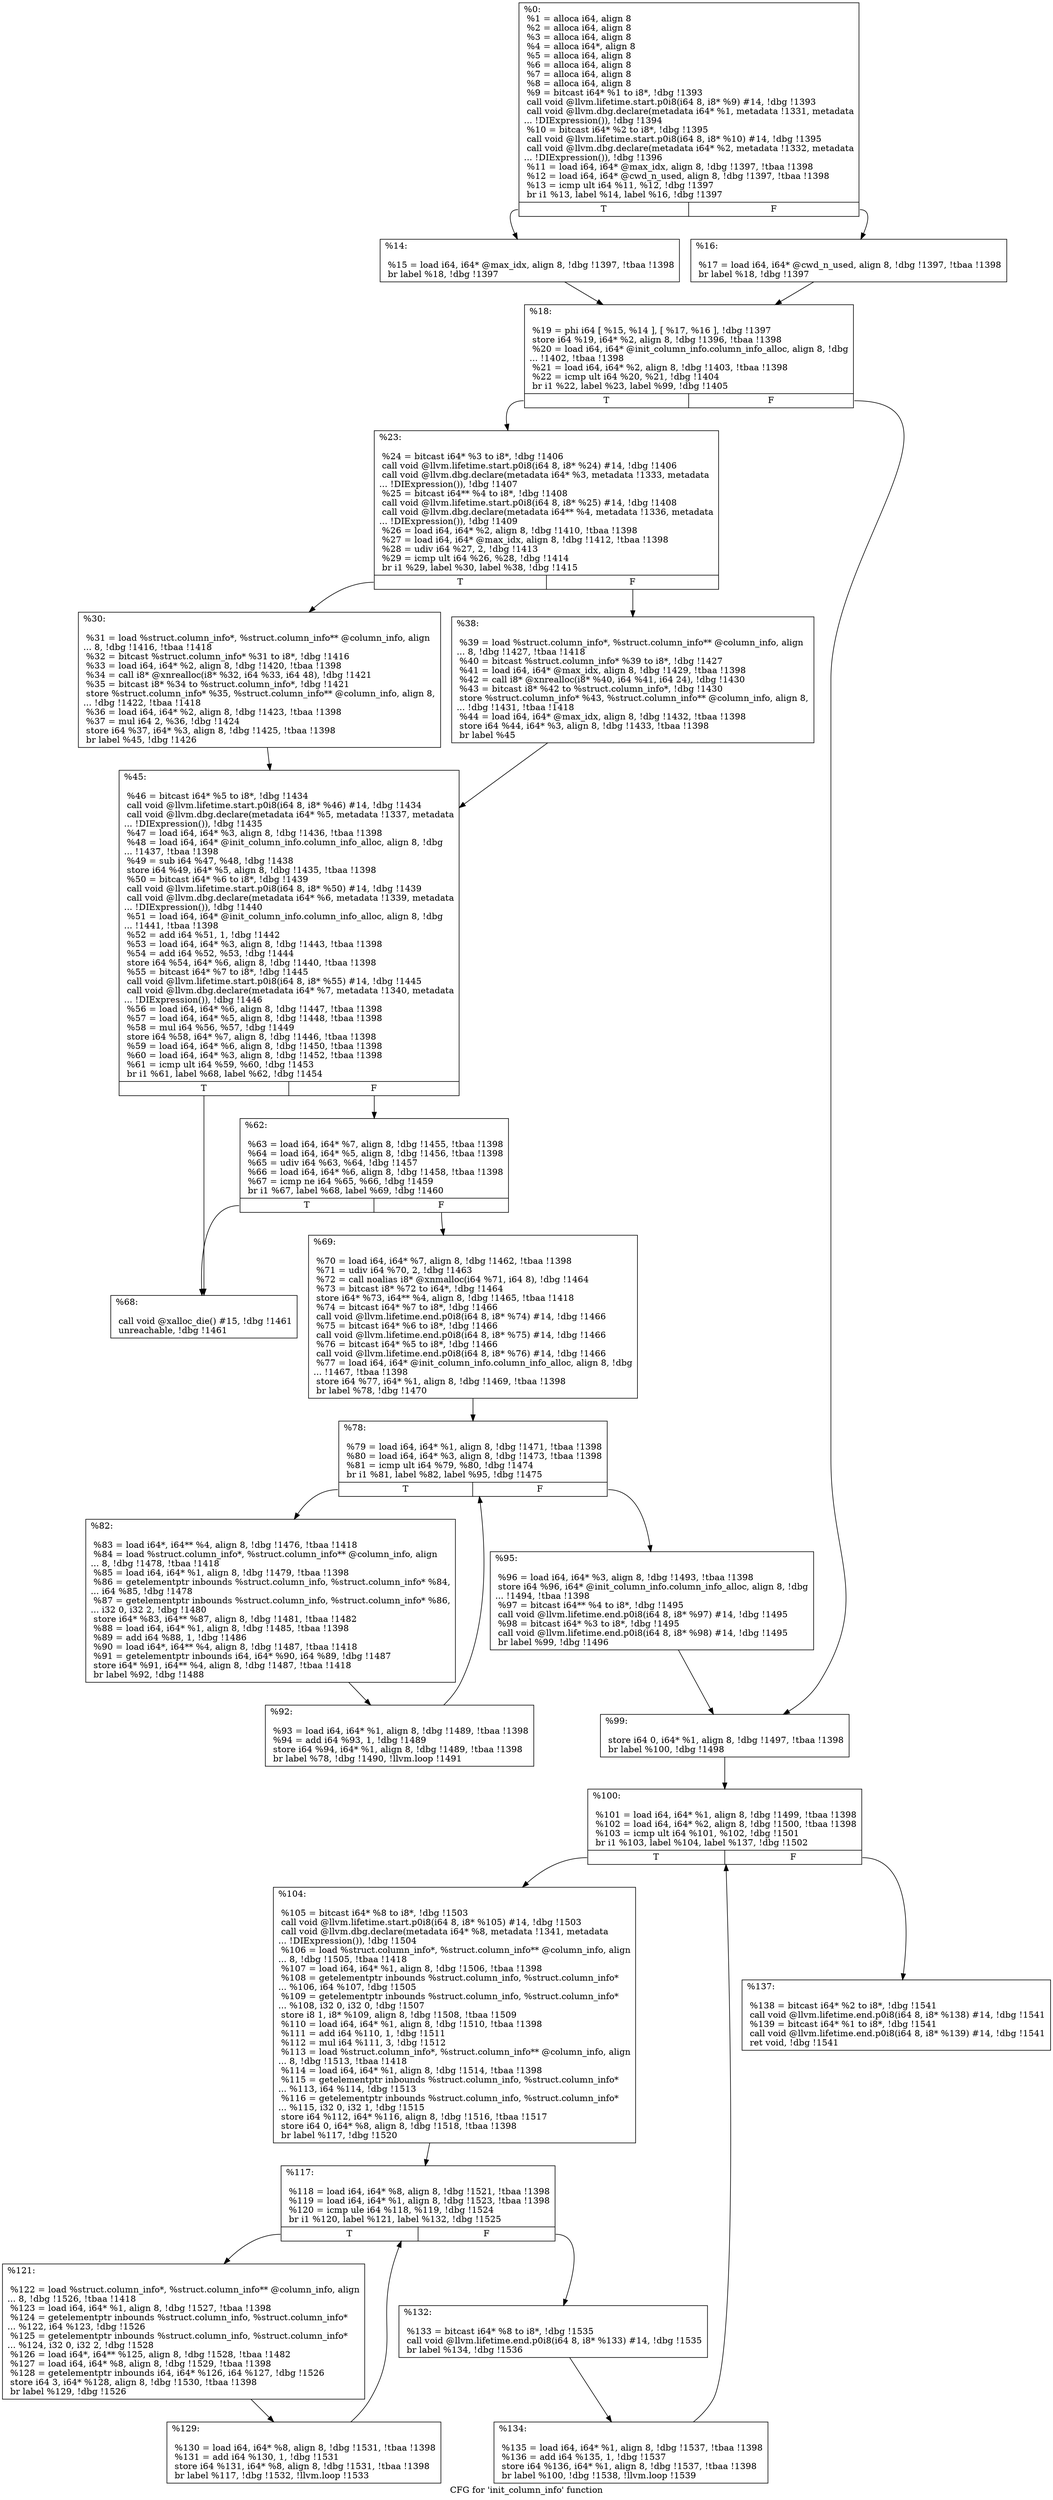 digraph "CFG for 'init_column_info' function" {
	label="CFG for 'init_column_info' function";

	Node0x23ece40 [shape=record,label="{%0:\l  %1 = alloca i64, align 8\l  %2 = alloca i64, align 8\l  %3 = alloca i64, align 8\l  %4 = alloca i64*, align 8\l  %5 = alloca i64, align 8\l  %6 = alloca i64, align 8\l  %7 = alloca i64, align 8\l  %8 = alloca i64, align 8\l  %9 = bitcast i64* %1 to i8*, !dbg !1393\l  call void @llvm.lifetime.start.p0i8(i64 8, i8* %9) #14, !dbg !1393\l  call void @llvm.dbg.declare(metadata i64* %1, metadata !1331, metadata\l... !DIExpression()), !dbg !1394\l  %10 = bitcast i64* %2 to i8*, !dbg !1395\l  call void @llvm.lifetime.start.p0i8(i64 8, i8* %10) #14, !dbg !1395\l  call void @llvm.dbg.declare(metadata i64* %2, metadata !1332, metadata\l... !DIExpression()), !dbg !1396\l  %11 = load i64, i64* @max_idx, align 8, !dbg !1397, !tbaa !1398\l  %12 = load i64, i64* @cwd_n_used, align 8, !dbg !1397, !tbaa !1398\l  %13 = icmp ult i64 %11, %12, !dbg !1397\l  br i1 %13, label %14, label %16, !dbg !1397\l|{<s0>T|<s1>F}}"];
	Node0x23ece40:s0 -> Node0x23ed170;
	Node0x23ece40:s1 -> Node0x23eeeb0;
	Node0x23ed170 [shape=record,label="{%14:\l\l  %15 = load i64, i64* @max_idx, align 8, !dbg !1397, !tbaa !1398\l  br label %18, !dbg !1397\l}"];
	Node0x23ed170 -> Node0x23eef00;
	Node0x23eeeb0 [shape=record,label="{%16:\l\l  %17 = load i64, i64* @cwd_n_used, align 8, !dbg !1397, !tbaa !1398\l  br label %18, !dbg !1397\l}"];
	Node0x23eeeb0 -> Node0x23eef00;
	Node0x23eef00 [shape=record,label="{%18:\l\l  %19 = phi i64 [ %15, %14 ], [ %17, %16 ], !dbg !1397\l  store i64 %19, i64* %2, align 8, !dbg !1396, !tbaa !1398\l  %20 = load i64, i64* @init_column_info.column_info_alloc, align 8, !dbg\l... !1402, !tbaa !1398\l  %21 = load i64, i64* %2, align 8, !dbg !1403, !tbaa !1398\l  %22 = icmp ult i64 %20, %21, !dbg !1404\l  br i1 %22, label %23, label %99, !dbg !1405\l|{<s0>T|<s1>F}}"];
	Node0x23eef00:s0 -> Node0x23eef50;
	Node0x23eef00:s1 -> Node0x23ef2c0;
	Node0x23eef50 [shape=record,label="{%23:\l\l  %24 = bitcast i64* %3 to i8*, !dbg !1406\l  call void @llvm.lifetime.start.p0i8(i64 8, i8* %24) #14, !dbg !1406\l  call void @llvm.dbg.declare(metadata i64* %3, metadata !1333, metadata\l... !DIExpression()), !dbg !1407\l  %25 = bitcast i64** %4 to i8*, !dbg !1408\l  call void @llvm.lifetime.start.p0i8(i64 8, i8* %25) #14, !dbg !1408\l  call void @llvm.dbg.declare(metadata i64** %4, metadata !1336, metadata\l... !DIExpression()), !dbg !1409\l  %26 = load i64, i64* %2, align 8, !dbg !1410, !tbaa !1398\l  %27 = load i64, i64* @max_idx, align 8, !dbg !1412, !tbaa !1398\l  %28 = udiv i64 %27, 2, !dbg !1413\l  %29 = icmp ult i64 %26, %28, !dbg !1414\l  br i1 %29, label %30, label %38, !dbg !1415\l|{<s0>T|<s1>F}}"];
	Node0x23eef50:s0 -> Node0x23eefa0;
	Node0x23eef50:s1 -> Node0x23eeff0;
	Node0x23eefa0 [shape=record,label="{%30:\l\l  %31 = load %struct.column_info*, %struct.column_info** @column_info, align\l... 8, !dbg !1416, !tbaa !1418\l  %32 = bitcast %struct.column_info* %31 to i8*, !dbg !1416\l  %33 = load i64, i64* %2, align 8, !dbg !1420, !tbaa !1398\l  %34 = call i8* @xnrealloc(i8* %32, i64 %33, i64 48), !dbg !1421\l  %35 = bitcast i8* %34 to %struct.column_info*, !dbg !1421\l  store %struct.column_info* %35, %struct.column_info** @column_info, align 8,\l... !dbg !1422, !tbaa !1418\l  %36 = load i64, i64* %2, align 8, !dbg !1423, !tbaa !1398\l  %37 = mul i64 2, %36, !dbg !1424\l  store i64 %37, i64* %3, align 8, !dbg !1425, !tbaa !1398\l  br label %45, !dbg !1426\l}"];
	Node0x23eefa0 -> Node0x23ef040;
	Node0x23eeff0 [shape=record,label="{%38:\l\l  %39 = load %struct.column_info*, %struct.column_info** @column_info, align\l... 8, !dbg !1427, !tbaa !1418\l  %40 = bitcast %struct.column_info* %39 to i8*, !dbg !1427\l  %41 = load i64, i64* @max_idx, align 8, !dbg !1429, !tbaa !1398\l  %42 = call i8* @xnrealloc(i8* %40, i64 %41, i64 24), !dbg !1430\l  %43 = bitcast i8* %42 to %struct.column_info*, !dbg !1430\l  store %struct.column_info* %43, %struct.column_info** @column_info, align 8,\l... !dbg !1431, !tbaa !1418\l  %44 = load i64, i64* @max_idx, align 8, !dbg !1432, !tbaa !1398\l  store i64 %44, i64* %3, align 8, !dbg !1433, !tbaa !1398\l  br label %45\l}"];
	Node0x23eeff0 -> Node0x23ef040;
	Node0x23ef040 [shape=record,label="{%45:\l\l  %46 = bitcast i64* %5 to i8*, !dbg !1434\l  call void @llvm.lifetime.start.p0i8(i64 8, i8* %46) #14, !dbg !1434\l  call void @llvm.dbg.declare(metadata i64* %5, metadata !1337, metadata\l... !DIExpression()), !dbg !1435\l  %47 = load i64, i64* %3, align 8, !dbg !1436, !tbaa !1398\l  %48 = load i64, i64* @init_column_info.column_info_alloc, align 8, !dbg\l... !1437, !tbaa !1398\l  %49 = sub i64 %47, %48, !dbg !1438\l  store i64 %49, i64* %5, align 8, !dbg !1435, !tbaa !1398\l  %50 = bitcast i64* %6 to i8*, !dbg !1439\l  call void @llvm.lifetime.start.p0i8(i64 8, i8* %50) #14, !dbg !1439\l  call void @llvm.dbg.declare(metadata i64* %6, metadata !1339, metadata\l... !DIExpression()), !dbg !1440\l  %51 = load i64, i64* @init_column_info.column_info_alloc, align 8, !dbg\l... !1441, !tbaa !1398\l  %52 = add i64 %51, 1, !dbg !1442\l  %53 = load i64, i64* %3, align 8, !dbg !1443, !tbaa !1398\l  %54 = add i64 %52, %53, !dbg !1444\l  store i64 %54, i64* %6, align 8, !dbg !1440, !tbaa !1398\l  %55 = bitcast i64* %7 to i8*, !dbg !1445\l  call void @llvm.lifetime.start.p0i8(i64 8, i8* %55) #14, !dbg !1445\l  call void @llvm.dbg.declare(metadata i64* %7, metadata !1340, metadata\l... !DIExpression()), !dbg !1446\l  %56 = load i64, i64* %6, align 8, !dbg !1447, !tbaa !1398\l  %57 = load i64, i64* %5, align 8, !dbg !1448, !tbaa !1398\l  %58 = mul i64 %56, %57, !dbg !1449\l  store i64 %58, i64* %7, align 8, !dbg !1446, !tbaa !1398\l  %59 = load i64, i64* %6, align 8, !dbg !1450, !tbaa !1398\l  %60 = load i64, i64* %3, align 8, !dbg !1452, !tbaa !1398\l  %61 = icmp ult i64 %59, %60, !dbg !1453\l  br i1 %61, label %68, label %62, !dbg !1454\l|{<s0>T|<s1>F}}"];
	Node0x23ef040:s0 -> Node0x23ef0e0;
	Node0x23ef040:s1 -> Node0x23ef090;
	Node0x23ef090 [shape=record,label="{%62:\l\l  %63 = load i64, i64* %7, align 8, !dbg !1455, !tbaa !1398\l  %64 = load i64, i64* %5, align 8, !dbg !1456, !tbaa !1398\l  %65 = udiv i64 %63, %64, !dbg !1457\l  %66 = load i64, i64* %6, align 8, !dbg !1458, !tbaa !1398\l  %67 = icmp ne i64 %65, %66, !dbg !1459\l  br i1 %67, label %68, label %69, !dbg !1460\l|{<s0>T|<s1>F}}"];
	Node0x23ef090:s0 -> Node0x23ef0e0;
	Node0x23ef090:s1 -> Node0x23ef130;
	Node0x23ef0e0 [shape=record,label="{%68:\l\l  call void @xalloc_die() #15, !dbg !1461\l  unreachable, !dbg !1461\l}"];
	Node0x23ef130 [shape=record,label="{%69:\l\l  %70 = load i64, i64* %7, align 8, !dbg !1462, !tbaa !1398\l  %71 = udiv i64 %70, 2, !dbg !1463\l  %72 = call noalias i8* @xnmalloc(i64 %71, i64 8), !dbg !1464\l  %73 = bitcast i8* %72 to i64*, !dbg !1464\l  store i64* %73, i64** %4, align 8, !dbg !1465, !tbaa !1418\l  %74 = bitcast i64* %7 to i8*, !dbg !1466\l  call void @llvm.lifetime.end.p0i8(i64 8, i8* %74) #14, !dbg !1466\l  %75 = bitcast i64* %6 to i8*, !dbg !1466\l  call void @llvm.lifetime.end.p0i8(i64 8, i8* %75) #14, !dbg !1466\l  %76 = bitcast i64* %5 to i8*, !dbg !1466\l  call void @llvm.lifetime.end.p0i8(i64 8, i8* %76) #14, !dbg !1466\l  %77 = load i64, i64* @init_column_info.column_info_alloc, align 8, !dbg\l... !1467, !tbaa !1398\l  store i64 %77, i64* %1, align 8, !dbg !1469, !tbaa !1398\l  br label %78, !dbg !1470\l}"];
	Node0x23ef130 -> Node0x23ef180;
	Node0x23ef180 [shape=record,label="{%78:\l\l  %79 = load i64, i64* %1, align 8, !dbg !1471, !tbaa !1398\l  %80 = load i64, i64* %3, align 8, !dbg !1473, !tbaa !1398\l  %81 = icmp ult i64 %79, %80, !dbg !1474\l  br i1 %81, label %82, label %95, !dbg !1475\l|{<s0>T|<s1>F}}"];
	Node0x23ef180:s0 -> Node0x23ef1d0;
	Node0x23ef180:s1 -> Node0x23ef270;
	Node0x23ef1d0 [shape=record,label="{%82:\l\l  %83 = load i64*, i64** %4, align 8, !dbg !1476, !tbaa !1418\l  %84 = load %struct.column_info*, %struct.column_info** @column_info, align\l... 8, !dbg !1478, !tbaa !1418\l  %85 = load i64, i64* %1, align 8, !dbg !1479, !tbaa !1398\l  %86 = getelementptr inbounds %struct.column_info, %struct.column_info* %84,\l... i64 %85, !dbg !1478\l  %87 = getelementptr inbounds %struct.column_info, %struct.column_info* %86,\l... i32 0, i32 2, !dbg !1480\l  store i64* %83, i64** %87, align 8, !dbg !1481, !tbaa !1482\l  %88 = load i64, i64* %1, align 8, !dbg !1485, !tbaa !1398\l  %89 = add i64 %88, 1, !dbg !1486\l  %90 = load i64*, i64** %4, align 8, !dbg !1487, !tbaa !1418\l  %91 = getelementptr inbounds i64, i64* %90, i64 %89, !dbg !1487\l  store i64* %91, i64** %4, align 8, !dbg !1487, !tbaa !1418\l  br label %92, !dbg !1488\l}"];
	Node0x23ef1d0 -> Node0x23ef220;
	Node0x23ef220 [shape=record,label="{%92:\l\l  %93 = load i64, i64* %1, align 8, !dbg !1489, !tbaa !1398\l  %94 = add i64 %93, 1, !dbg !1489\l  store i64 %94, i64* %1, align 8, !dbg !1489, !tbaa !1398\l  br label %78, !dbg !1490, !llvm.loop !1491\l}"];
	Node0x23ef220 -> Node0x23ef180;
	Node0x23ef270 [shape=record,label="{%95:\l\l  %96 = load i64, i64* %3, align 8, !dbg !1493, !tbaa !1398\l  store i64 %96, i64* @init_column_info.column_info_alloc, align 8, !dbg\l... !1494, !tbaa !1398\l  %97 = bitcast i64** %4 to i8*, !dbg !1495\l  call void @llvm.lifetime.end.p0i8(i64 8, i8* %97) #14, !dbg !1495\l  %98 = bitcast i64* %3 to i8*, !dbg !1495\l  call void @llvm.lifetime.end.p0i8(i64 8, i8* %98) #14, !dbg !1495\l  br label %99, !dbg !1496\l}"];
	Node0x23ef270 -> Node0x23ef2c0;
	Node0x23ef2c0 [shape=record,label="{%99:\l\l  store i64 0, i64* %1, align 8, !dbg !1497, !tbaa !1398\l  br label %100, !dbg !1498\l}"];
	Node0x23ef2c0 -> Node0x23ef310;
	Node0x23ef310 [shape=record,label="{%100:\l\l  %101 = load i64, i64* %1, align 8, !dbg !1499, !tbaa !1398\l  %102 = load i64, i64* %2, align 8, !dbg !1500, !tbaa !1398\l  %103 = icmp ult i64 %101, %102, !dbg !1501\l  br i1 %103, label %104, label %137, !dbg !1502\l|{<s0>T|<s1>F}}"];
	Node0x23ef310:s0 -> Node0x23ef360;
	Node0x23ef310:s1 -> Node0x23ef540;
	Node0x23ef360 [shape=record,label="{%104:\l\l  %105 = bitcast i64* %8 to i8*, !dbg !1503\l  call void @llvm.lifetime.start.p0i8(i64 8, i8* %105) #14, !dbg !1503\l  call void @llvm.dbg.declare(metadata i64* %8, metadata !1341, metadata\l... !DIExpression()), !dbg !1504\l  %106 = load %struct.column_info*, %struct.column_info** @column_info, align\l... 8, !dbg !1505, !tbaa !1418\l  %107 = load i64, i64* %1, align 8, !dbg !1506, !tbaa !1398\l  %108 = getelementptr inbounds %struct.column_info, %struct.column_info*\l... %106, i64 %107, !dbg !1505\l  %109 = getelementptr inbounds %struct.column_info, %struct.column_info*\l... %108, i32 0, i32 0, !dbg !1507\l  store i8 1, i8* %109, align 8, !dbg !1508, !tbaa !1509\l  %110 = load i64, i64* %1, align 8, !dbg !1510, !tbaa !1398\l  %111 = add i64 %110, 1, !dbg !1511\l  %112 = mul i64 %111, 3, !dbg !1512\l  %113 = load %struct.column_info*, %struct.column_info** @column_info, align\l... 8, !dbg !1513, !tbaa !1418\l  %114 = load i64, i64* %1, align 8, !dbg !1514, !tbaa !1398\l  %115 = getelementptr inbounds %struct.column_info, %struct.column_info*\l... %113, i64 %114, !dbg !1513\l  %116 = getelementptr inbounds %struct.column_info, %struct.column_info*\l... %115, i32 0, i32 1, !dbg !1515\l  store i64 %112, i64* %116, align 8, !dbg !1516, !tbaa !1517\l  store i64 0, i64* %8, align 8, !dbg !1518, !tbaa !1398\l  br label %117, !dbg !1520\l}"];
	Node0x23ef360 -> Node0x23ef3b0;
	Node0x23ef3b0 [shape=record,label="{%117:\l\l  %118 = load i64, i64* %8, align 8, !dbg !1521, !tbaa !1398\l  %119 = load i64, i64* %1, align 8, !dbg !1523, !tbaa !1398\l  %120 = icmp ule i64 %118, %119, !dbg !1524\l  br i1 %120, label %121, label %132, !dbg !1525\l|{<s0>T|<s1>F}}"];
	Node0x23ef3b0:s0 -> Node0x23ef400;
	Node0x23ef3b0:s1 -> Node0x23ef4a0;
	Node0x23ef400 [shape=record,label="{%121:\l\l  %122 = load %struct.column_info*, %struct.column_info** @column_info, align\l... 8, !dbg !1526, !tbaa !1418\l  %123 = load i64, i64* %1, align 8, !dbg !1527, !tbaa !1398\l  %124 = getelementptr inbounds %struct.column_info, %struct.column_info*\l... %122, i64 %123, !dbg !1526\l  %125 = getelementptr inbounds %struct.column_info, %struct.column_info*\l... %124, i32 0, i32 2, !dbg !1528\l  %126 = load i64*, i64** %125, align 8, !dbg !1528, !tbaa !1482\l  %127 = load i64, i64* %8, align 8, !dbg !1529, !tbaa !1398\l  %128 = getelementptr inbounds i64, i64* %126, i64 %127, !dbg !1526\l  store i64 3, i64* %128, align 8, !dbg !1530, !tbaa !1398\l  br label %129, !dbg !1526\l}"];
	Node0x23ef400 -> Node0x23ef450;
	Node0x23ef450 [shape=record,label="{%129:\l\l  %130 = load i64, i64* %8, align 8, !dbg !1531, !tbaa !1398\l  %131 = add i64 %130, 1, !dbg !1531\l  store i64 %131, i64* %8, align 8, !dbg !1531, !tbaa !1398\l  br label %117, !dbg !1532, !llvm.loop !1533\l}"];
	Node0x23ef450 -> Node0x23ef3b0;
	Node0x23ef4a0 [shape=record,label="{%132:\l\l  %133 = bitcast i64* %8 to i8*, !dbg !1535\l  call void @llvm.lifetime.end.p0i8(i64 8, i8* %133) #14, !dbg !1535\l  br label %134, !dbg !1536\l}"];
	Node0x23ef4a0 -> Node0x23ef4f0;
	Node0x23ef4f0 [shape=record,label="{%134:\l\l  %135 = load i64, i64* %1, align 8, !dbg !1537, !tbaa !1398\l  %136 = add i64 %135, 1, !dbg !1537\l  store i64 %136, i64* %1, align 8, !dbg !1537, !tbaa !1398\l  br label %100, !dbg !1538, !llvm.loop !1539\l}"];
	Node0x23ef4f0 -> Node0x23ef310;
	Node0x23ef540 [shape=record,label="{%137:\l\l  %138 = bitcast i64* %2 to i8*, !dbg !1541\l  call void @llvm.lifetime.end.p0i8(i64 8, i8* %138) #14, !dbg !1541\l  %139 = bitcast i64* %1 to i8*, !dbg !1541\l  call void @llvm.lifetime.end.p0i8(i64 8, i8* %139) #14, !dbg !1541\l  ret void, !dbg !1541\l}"];
}
